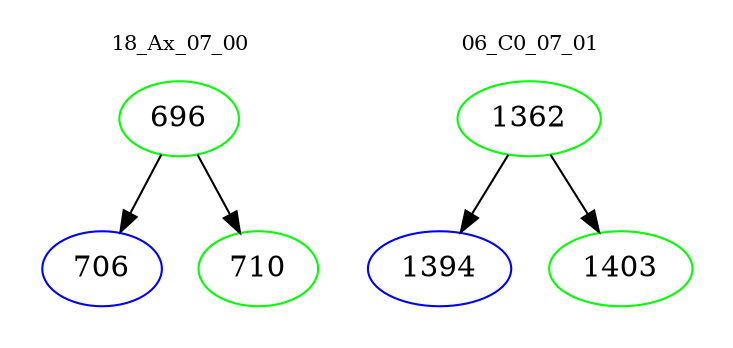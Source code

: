 digraph{
subgraph cluster_0 {
color = white
label = "18_Ax_07_00";
fontsize=10;
T0_696 [label="696", color="green"]
T0_696 -> T0_706 [color="black"]
T0_706 [label="706", color="blue"]
T0_696 -> T0_710 [color="black"]
T0_710 [label="710", color="green"]
}
subgraph cluster_1 {
color = white
label = "06_C0_07_01";
fontsize=10;
T1_1362 [label="1362", color="green"]
T1_1362 -> T1_1394 [color="black"]
T1_1394 [label="1394", color="blue"]
T1_1362 -> T1_1403 [color="black"]
T1_1403 [label="1403", color="green"]
}
}
